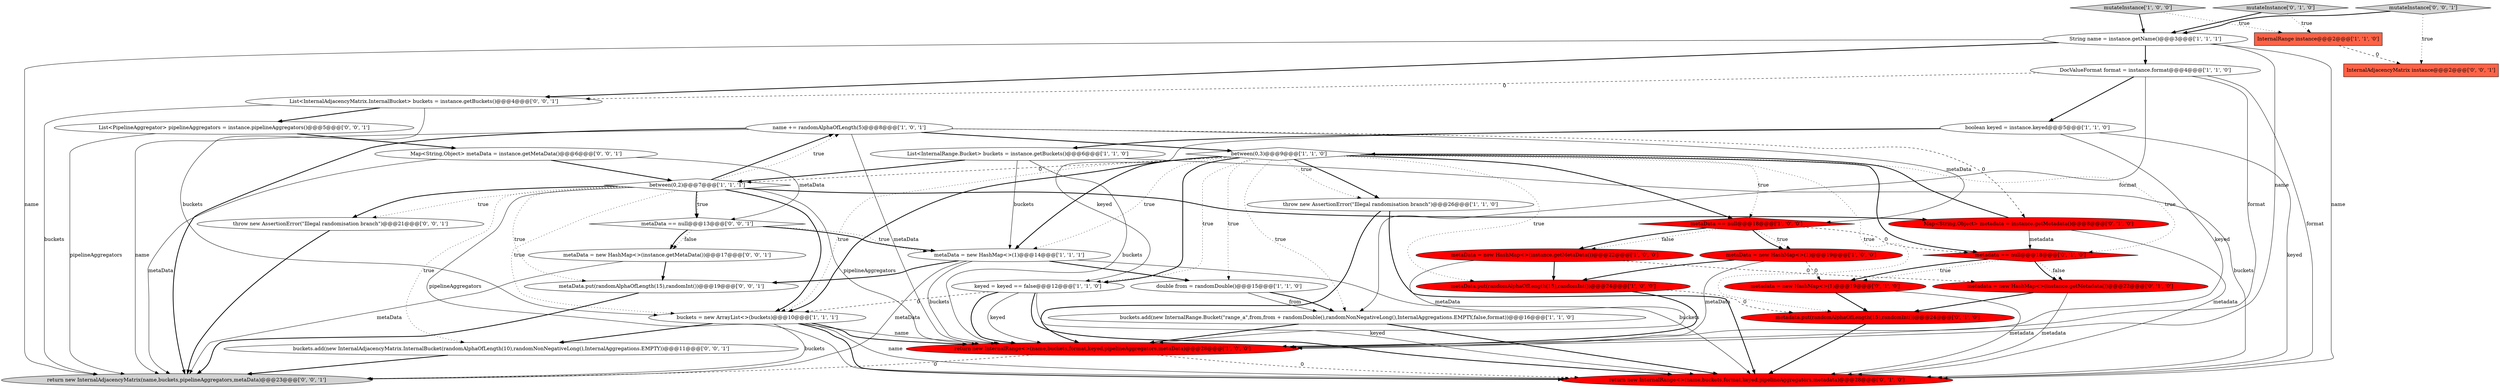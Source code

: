 digraph {
18 [style = filled, label = "keyed = keyed == false@@@12@@@['1', '1', '0']", fillcolor = white, shape = ellipse image = "AAA0AAABBB1BBB"];
9 [style = filled, label = "name += randomAlphaOfLength(5)@@@8@@@['1', '0', '1']", fillcolor = white, shape = ellipse image = "AAA0AAABBB1BBB"];
35 [style = filled, label = "List<PipelineAggregator> pipelineAggregators = instance.pipelineAggregators()@@@5@@@['0', '0', '1']", fillcolor = white, shape = ellipse image = "AAA0AAABBB3BBB"];
34 [style = filled, label = "metaData == null@@@13@@@['0', '0', '1']", fillcolor = white, shape = diamond image = "AAA0AAABBB3BBB"];
37 [style = filled, label = "mutateInstance['0', '0', '1']", fillcolor = lightgray, shape = diamond image = "AAA0AAABBB3BBB"];
12 [style = filled, label = "double from = randomDouble()@@@15@@@['1', '1', '0']", fillcolor = white, shape = ellipse image = "AAA0AAABBB1BBB"];
26 [style = filled, label = "mutateInstance['0', '1', '0']", fillcolor = lightgray, shape = diamond image = "AAA0AAABBB2BBB"];
10 [style = filled, label = "mutateInstance['1', '0', '0']", fillcolor = lightgray, shape = diamond image = "AAA0AAABBB1BBB"];
4 [style = filled, label = "metaData = new HashMap<>(instance.getMetaData())@@@22@@@['1', '0', '0']", fillcolor = red, shape = ellipse image = "AAA1AAABBB1BBB"];
23 [style = filled, label = "metadata.put(randomAlphaOfLength(15),randomInt())@@@24@@@['0', '1', '0']", fillcolor = red, shape = ellipse image = "AAA1AAABBB2BBB"];
2 [style = filled, label = "DocValueFormat format = instance.format@@@4@@@['1', '1', '0']", fillcolor = white, shape = ellipse image = "AAA0AAABBB1BBB"];
13 [style = filled, label = "return new InternalRange<>(name,buckets,format,keyed,pipelineAggregators,metaData)@@@28@@@['1', '0', '0']", fillcolor = red, shape = ellipse image = "AAA1AAABBB1BBB"];
5 [style = filled, label = "between(0,2)@@@7@@@['1', '1', '1']", fillcolor = white, shape = diamond image = "AAA0AAABBB1BBB"];
32 [style = filled, label = "InternalAdjacencyMatrix instance@@@2@@@['0', '0', '1']", fillcolor = tomato, shape = box image = "AAA0AAABBB3BBB"];
0 [style = filled, label = "String name = instance.getName()@@@3@@@['1', '1', '1']", fillcolor = white, shape = ellipse image = "AAA0AAABBB1BBB"];
15 [style = filled, label = "buckets = new ArrayList<>(buckets)@@@10@@@['1', '1', '1']", fillcolor = white, shape = ellipse image = "AAA0AAABBB1BBB"];
6 [style = filled, label = "metaData.put(randomAlphaOfLength(15),randomInt())@@@24@@@['1', '0', '0']", fillcolor = red, shape = ellipse image = "AAA1AAABBB1BBB"];
33 [style = filled, label = "List<InternalAdjacencyMatrix.InternalBucket> buckets = instance.getBuckets()@@@4@@@['0', '0', '1']", fillcolor = white, shape = ellipse image = "AAA0AAABBB3BBB"];
1 [style = filled, label = "boolean keyed = instance.keyed@@@5@@@['1', '1', '0']", fillcolor = white, shape = ellipse image = "AAA0AAABBB1BBB"];
22 [style = filled, label = "metadata = new HashMap<>(instance.getMetadata())@@@22@@@['0', '1', '0']", fillcolor = red, shape = ellipse image = "AAA1AAABBB2BBB"];
30 [style = filled, label = "metaData = new HashMap<>(instance.getMetaData())@@@17@@@['0', '0', '1']", fillcolor = white, shape = ellipse image = "AAA0AAABBB3BBB"];
28 [style = filled, label = "metaData.put(randomAlphaOfLength(15),randomInt())@@@19@@@['0', '0', '1']", fillcolor = white, shape = ellipse image = "AAA0AAABBB3BBB"];
21 [style = filled, label = "return new InternalRange<>(name,buckets,format,keyed,pipelineAggregators,metadata)@@@28@@@['0', '1', '0']", fillcolor = red, shape = ellipse image = "AAA1AAABBB2BBB"];
3 [style = filled, label = "List<InternalRange.Bucket> buckets = instance.getBuckets()@@@6@@@['1', '1', '0']", fillcolor = white, shape = ellipse image = "AAA0AAABBB1BBB"];
17 [style = filled, label = "metaData == null@@@18@@@['1', '0', '0']", fillcolor = red, shape = diamond image = "AAA1AAABBB1BBB"];
36 [style = filled, label = "return new InternalAdjacencyMatrix(name,buckets,pipelineAggregators,metaData)@@@23@@@['0', '0', '1']", fillcolor = lightgray, shape = ellipse image = "AAA0AAABBB3BBB"];
25 [style = filled, label = "metadata = new HashMap<>(1)@@@19@@@['0', '1', '0']", fillcolor = red, shape = ellipse image = "AAA1AAABBB2BBB"];
7 [style = filled, label = "between(0,3)@@@9@@@['1', '1', '0']", fillcolor = white, shape = diamond image = "AAA0AAABBB1BBB"];
31 [style = filled, label = "throw new AssertionError(\"Illegal randomisation branch\")@@@21@@@['0', '0', '1']", fillcolor = white, shape = ellipse image = "AAA0AAABBB3BBB"];
20 [style = filled, label = "Map<String,Object> metadata = instance.getMetadata()@@@8@@@['0', '1', '0']", fillcolor = red, shape = ellipse image = "AAA1AAABBB2BBB"];
8 [style = filled, label = "throw new AssertionError(\"Illegal randomisation branch\")@@@26@@@['1', '1', '0']", fillcolor = white, shape = ellipse image = "AAA0AAABBB1BBB"];
11 [style = filled, label = "metaData = new HashMap<>(1)@@@19@@@['1', '0', '0']", fillcolor = red, shape = ellipse image = "AAA1AAABBB1BBB"];
16 [style = filled, label = "buckets.add(new InternalRange.Bucket(\"range_a\",from,from + randomDouble(),randomNonNegativeLong(),InternalAggregations.EMPTY,false,format))@@@16@@@['1', '1', '0']", fillcolor = white, shape = ellipse image = "AAA0AAABBB1BBB"];
19 [style = filled, label = "metaData = new HashMap<>(1)@@@14@@@['1', '1', '1']", fillcolor = white, shape = ellipse image = "AAA0AAABBB1BBB"];
27 [style = filled, label = "buckets.add(new InternalAdjacencyMatrix.InternalBucket(randomAlphaOfLength(10),randomNonNegativeLong(),InternalAggregations.EMPTY))@@@11@@@['0', '0', '1']", fillcolor = white, shape = ellipse image = "AAA0AAABBB3BBB"];
14 [style = filled, label = "InternalRange instance@@@2@@@['1', '1', '0']", fillcolor = tomato, shape = box image = "AAA0AAABBB1BBB"];
29 [style = filled, label = "Map<String,Object> metaData = instance.getMetaData()@@@6@@@['0', '0', '1']", fillcolor = white, shape = ellipse image = "AAA0AAABBB3BBB"];
24 [style = filled, label = "metadata == null@@@18@@@['0', '1', '0']", fillcolor = red, shape = diamond image = "AAA1AAABBB2BBB"];
34->30 [style = dotted, label="false"];
37->0 [style = bold, label=""];
9->17 [style = solid, label="metaData"];
29->5 [style = bold, label=""];
5->9 [style = bold, label=""];
5->20 [style = bold, label=""];
35->36 [style = solid, label="pipelineAggregators"];
24->25 [style = dotted, label="true"];
17->24 [style = dashed, label="0"];
15->21 [style = bold, label=""];
33->36 [style = solid, label="buckets"];
5->15 [style = bold, label=""];
2->21 [style = solid, label="format"];
18->21 [style = solid, label="keyed"];
9->7 [style = bold, label=""];
7->8 [style = bold, label=""];
9->13 [style = solid, label="metaData"];
19->21 [style = solid, label="buckets"];
5->34 [style = bold, label=""];
22->21 [style = solid, label="metadata"];
3->5 [style = bold, label=""];
30->28 [style = bold, label=""];
13->21 [style = dashed, label="0"];
9->36 [style = solid, label="name"];
7->16 [style = dotted, label="true"];
5->9 [style = dotted, label="true"];
2->16 [style = solid, label="format"];
19->28 [style = bold, label=""];
12->16 [style = solid, label="from"];
7->6 [style = dotted, label="true"];
15->21 [style = solid, label="name"];
15->13 [style = bold, label=""];
1->13 [style = solid, label="keyed"];
28->36 [style = bold, label=""];
34->19 [style = bold, label=""];
19->12 [style = bold, label=""];
5->21 [style = solid, label="pipelineAggregators"];
5->13 [style = solid, label="pipelineAggregators"];
4->22 [style = dashed, label="0"];
3->19 [style = solid, label="buckets"];
22->23 [style = bold, label=""];
7->12 [style = dotted, label="true"];
7->5 [style = dashed, label="0"];
7->24 [style = bold, label=""];
26->0 [style = bold, label=""];
1->18 [style = solid, label="keyed"];
7->23 [style = dotted, label="true"];
5->34 [style = dotted, label="true"];
26->14 [style = dotted, label="true"];
10->0 [style = bold, label=""];
15->36 [style = solid, label="buckets"];
2->33 [style = dashed, label="0"];
20->7 [style = bold, label=""];
7->17 [style = dotted, label="true"];
7->8 [style = dotted, label="true"];
30->36 [style = solid, label="metaData"];
1->21 [style = solid, label="keyed"];
16->13 [style = bold, label=""];
29->34 [style = solid, label="metaData"];
7->17 [style = bold, label=""];
35->29 [style = bold, label=""];
17->4 [style = dotted, label="false"];
2->1 [style = bold, label=""];
5->31 [style = dotted, label="true"];
20->24 [style = solid, label="metadata"];
1->3 [style = bold, label=""];
31->36 [style = bold, label=""];
20->21 [style = solid, label="metadata"];
7->15 [style = dotted, label="true"];
5->15 [style = dotted, label="true"];
25->21 [style = solid, label="metadata"];
29->36 [style = solid, label="metaData"];
14->32 [style = dashed, label="0"];
33->15 [style = solid, label="buckets"];
15->13 [style = solid, label="name"];
37->32 [style = dotted, label="true"];
24->25 [style = bold, label=""];
6->13 [style = bold, label=""];
5->27 [style = dotted, label="true"];
11->25 [style = dashed, label="0"];
0->13 [style = solid, label="name"];
7->18 [style = bold, label=""];
7->18 [style = dotted, label="true"];
24->22 [style = dotted, label="false"];
7->15 [style = bold, label=""];
18->21 [style = bold, label=""];
7->19 [style = bold, label=""];
0->36 [style = solid, label="name"];
5->28 [style = dotted, label="true"];
17->4 [style = bold, label=""];
8->13 [style = bold, label=""];
9->36 [style = bold, label=""];
17->11 [style = dotted, label="true"];
9->20 [style = dashed, label="0"];
3->21 [style = solid, label="buckets"];
33->35 [style = bold, label=""];
27->36 [style = bold, label=""];
19->13 [style = solid, label="buckets"];
13->36 [style = dashed, label="0"];
4->6 [style = bold, label=""];
0->21 [style = solid, label="name"];
25->23 [style = bold, label=""];
7->19 [style = dotted, label="true"];
11->6 [style = bold, label=""];
0->2 [style = bold, label=""];
18->15 [style = dashed, label="0"];
11->13 [style = solid, label="metaData"];
12->16 [style = bold, label=""];
3->13 [style = solid, label="buckets"];
24->22 [style = bold, label=""];
7->24 [style = dotted, label="true"];
34->30 [style = bold, label=""];
4->13 [style = solid, label="metaData"];
10->14 [style = dotted, label="true"];
19->36 [style = solid, label="metaData"];
0->33 [style = bold, label=""];
23->21 [style = bold, label=""];
5->31 [style = bold, label=""];
2->13 [style = solid, label="format"];
16->21 [style = bold, label=""];
18->13 [style = bold, label=""];
18->13 [style = solid, label="keyed"];
8->21 [style = bold, label=""];
15->27 [style = bold, label=""];
6->23 [style = dashed, label="0"];
34->19 [style = dotted, label="true"];
17->11 [style = bold, label=""];
}
